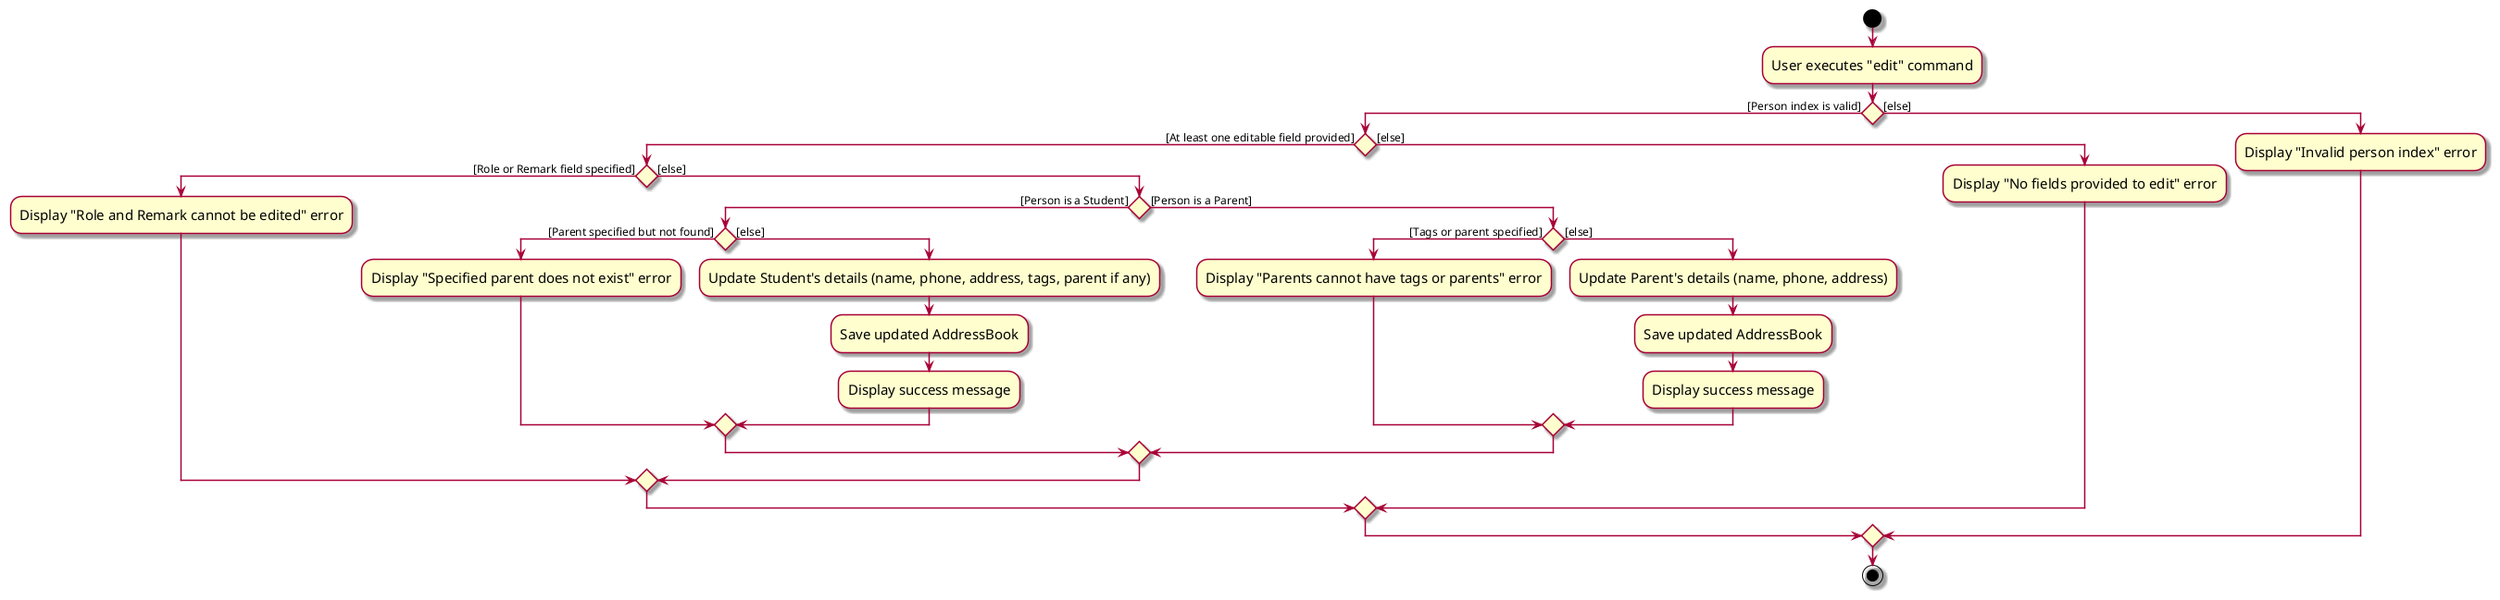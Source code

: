 @startuml
skin rose
skinparam ActivityFontSize 15
skinparam ArrowFontSize 12

start
:User executes "edit" command;

if () then ([Person index is valid])
    if () then ([At least one editable field provided])
        if () then ([Role or Remark field specified])
            :Display "Role and Remark cannot be edited" error;
        else ([else])
            if () then ([Person is a Student])
                if () then ([Parent specified but not found])
                    :Display "Specified parent does not exist" error;
                else ([else])
                    :Update Student's details (name, phone, address, tags, parent if any);
                    :Save updated AddressBook;
                    :Display success message;
                endif
            else ([Person is a Parent])
                if () then ([Tags or parent specified])
                    :Display "Parents cannot have tags or parents" error;
                else ([else])
                    :Update Parent's details (name, phone, address);
                    :Save updated AddressBook;
                    :Display success message;
                endif
            endif
        endif
    else ([else])
        :Display "No fields provided to edit" error;
    endif
else ([else])
    :Display "Invalid person index" error;
endif

stop
@enduml
